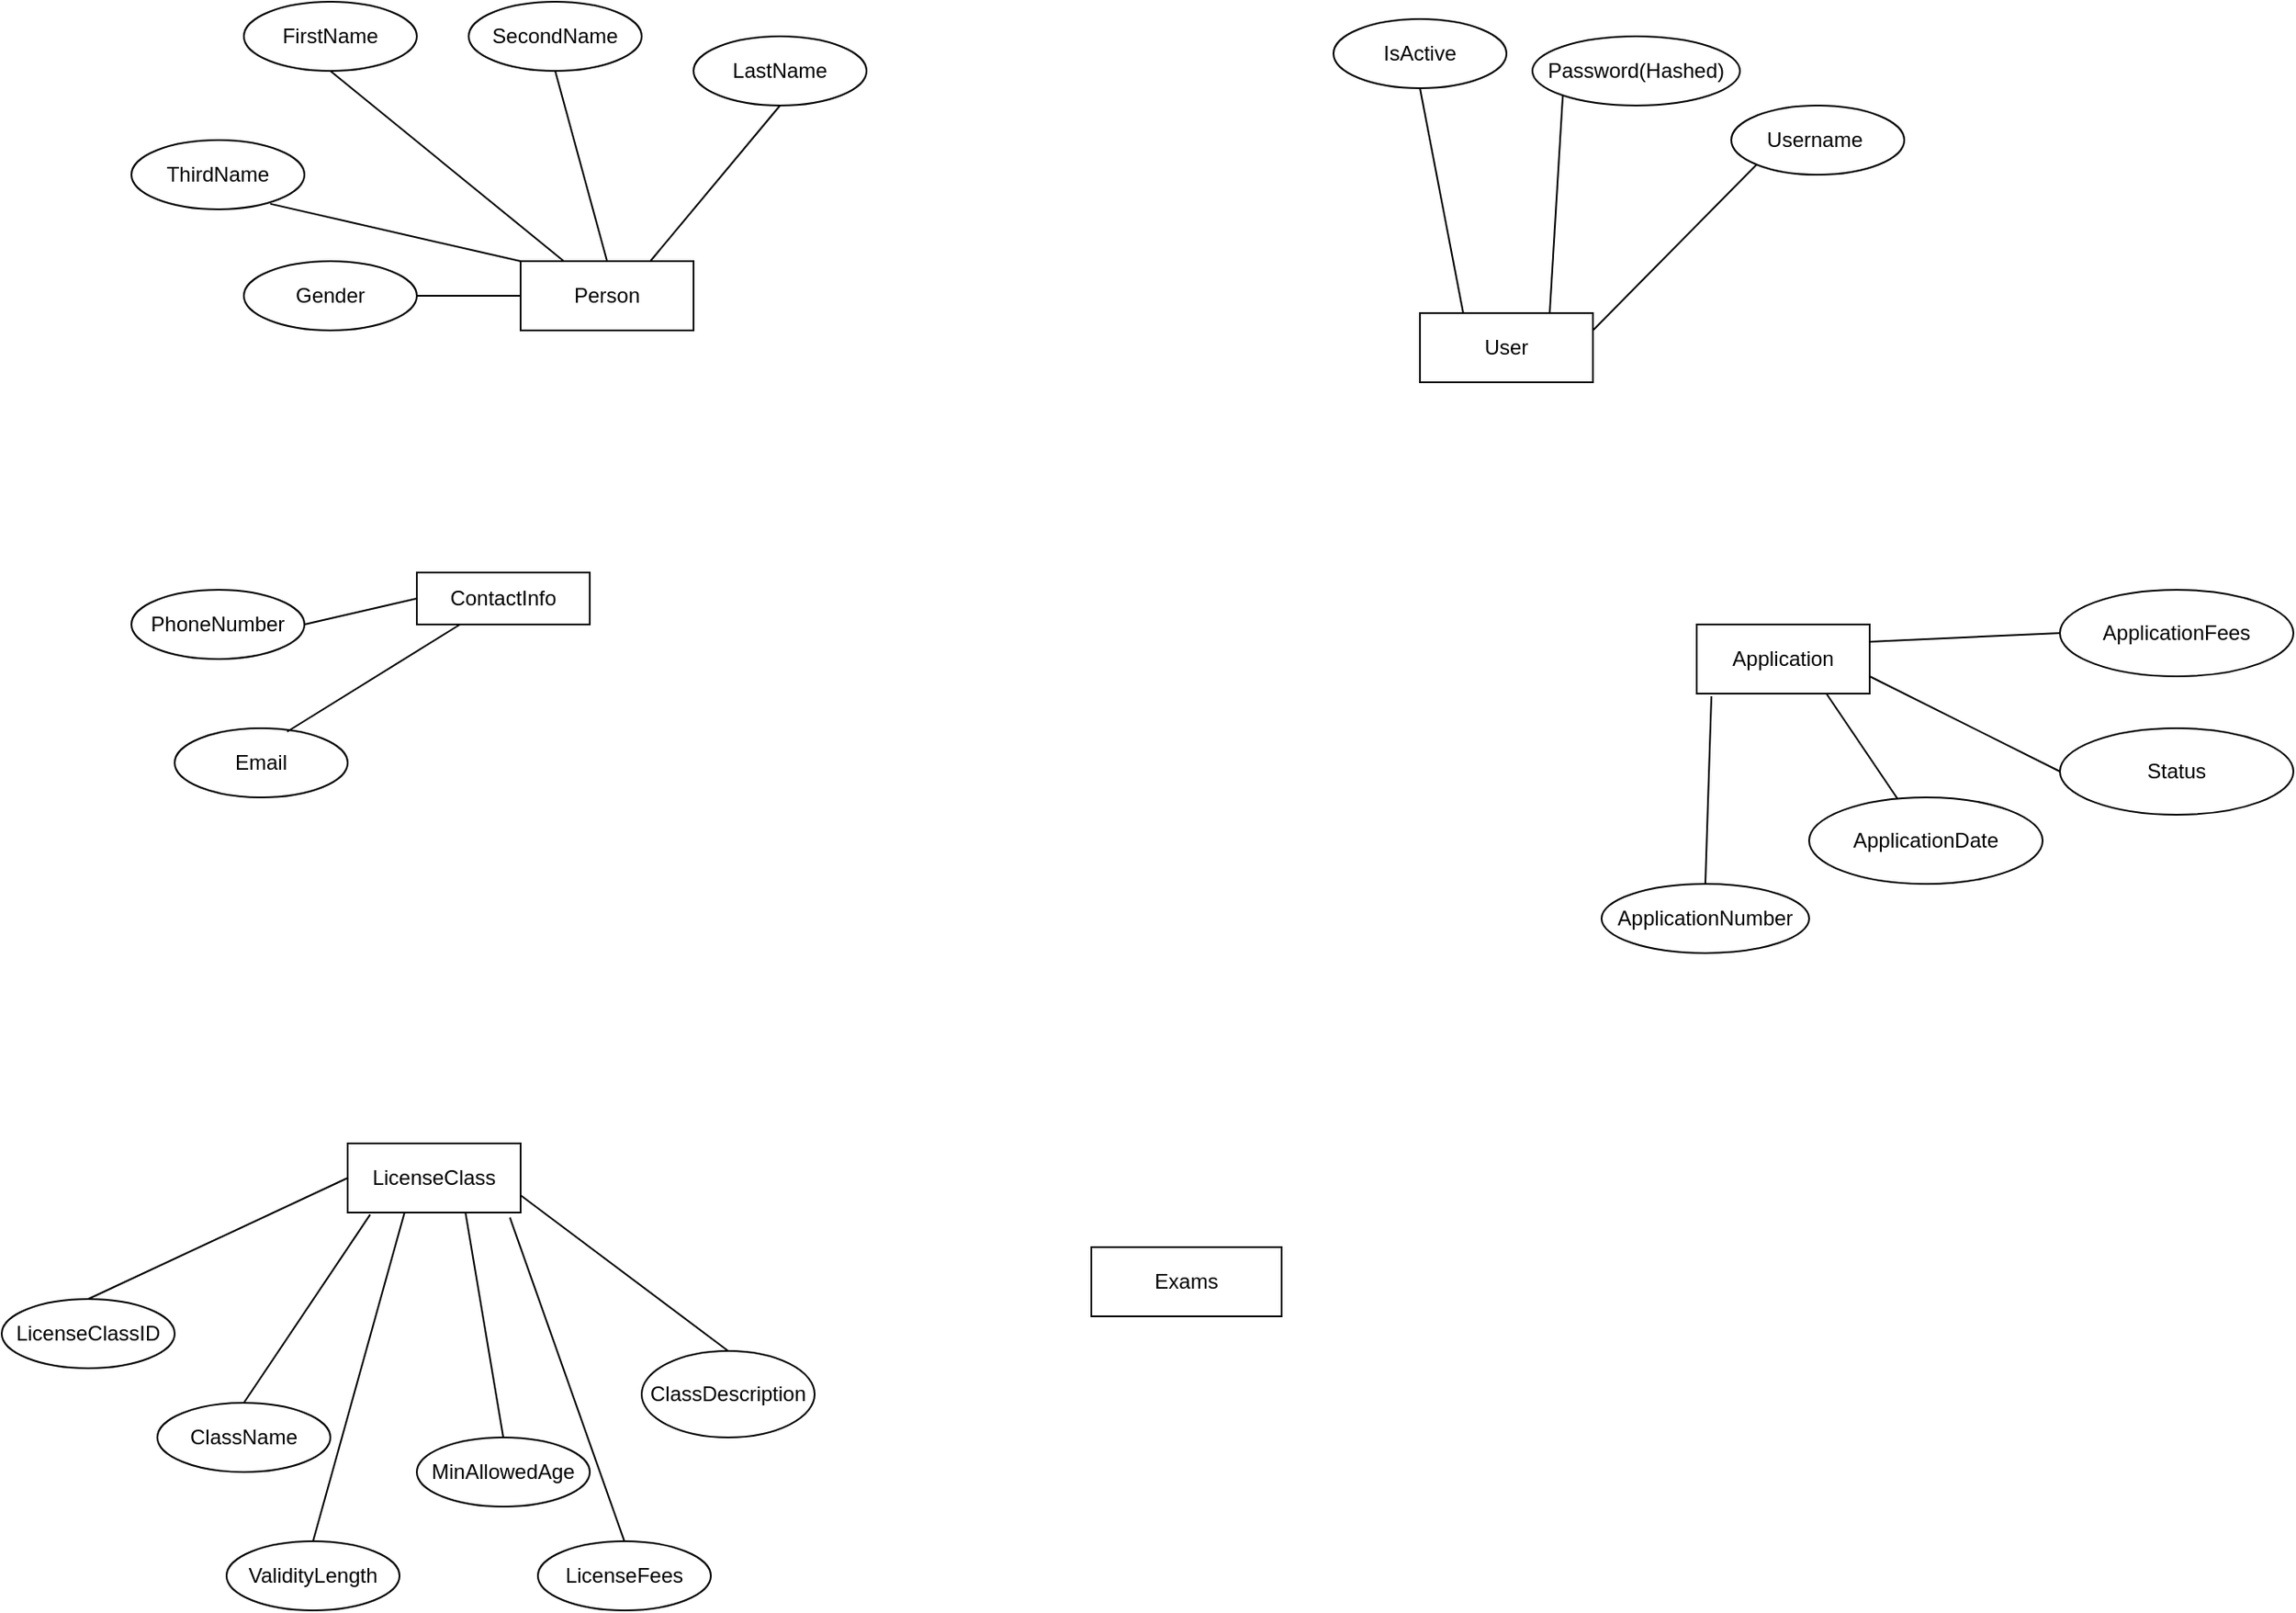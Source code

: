 <mxfile version="24.7.17">
  <diagram name="Page-1" id="gB2DMr0biQ5MFpnPCHbU">
    <mxGraphModel dx="2972" dy="1257" grid="1" gridSize="10" guides="1" tooltips="1" connect="1" arrows="1" fold="1" page="1" pageScale="1" pageWidth="850" pageHeight="1100" math="0" shadow="0">
      <root>
        <mxCell id="0" />
        <mxCell id="1" parent="0" />
        <mxCell id="8ar8h3lFPwf3H2jaZOHm-42" style="rounded=0;orthogonalLoop=1;jettySize=auto;html=1;exitX=0;exitY=0.5;exitDx=0;exitDy=0;endArrow=none;endFill=0;" edge="1" parent="1" source="8ar8h3lFPwf3H2jaZOHm-1" target="8ar8h3lFPwf3H2jaZOHm-13">
          <mxGeometry relative="1" as="geometry" />
        </mxCell>
        <mxCell id="8ar8h3lFPwf3H2jaZOHm-44" style="rounded=0;orthogonalLoop=1;jettySize=auto;html=1;exitX=0.25;exitY=0;exitDx=0;exitDy=0;entryX=0.5;entryY=1;entryDx=0;entryDy=0;endArrow=none;endFill=0;" edge="1" parent="1" source="8ar8h3lFPwf3H2jaZOHm-1" target="8ar8h3lFPwf3H2jaZOHm-9">
          <mxGeometry relative="1" as="geometry" />
        </mxCell>
        <mxCell id="8ar8h3lFPwf3H2jaZOHm-45" style="rounded=0;orthogonalLoop=1;jettySize=auto;html=1;exitX=0.5;exitY=0;exitDx=0;exitDy=0;entryX=0.5;entryY=1;entryDx=0;entryDy=0;endArrow=none;endFill=0;" edge="1" parent="1" source="8ar8h3lFPwf3H2jaZOHm-1" target="8ar8h3lFPwf3H2jaZOHm-10">
          <mxGeometry relative="1" as="geometry" />
        </mxCell>
        <mxCell id="8ar8h3lFPwf3H2jaZOHm-46" style="rounded=0;orthogonalLoop=1;jettySize=auto;html=1;exitX=0.75;exitY=0;exitDx=0;exitDy=0;entryX=0.5;entryY=1;entryDx=0;entryDy=0;endArrow=none;endFill=0;" edge="1" parent="1" source="8ar8h3lFPwf3H2jaZOHm-1" target="8ar8h3lFPwf3H2jaZOHm-12">
          <mxGeometry relative="1" as="geometry" />
        </mxCell>
        <mxCell id="8ar8h3lFPwf3H2jaZOHm-1" value="Person" style="whiteSpace=wrap;html=1;align=center;" vertex="1" parent="1">
          <mxGeometry x="-200" y="210" width="100" height="40" as="geometry" />
        </mxCell>
        <mxCell id="8ar8h3lFPwf3H2jaZOHm-2" value="User" style="whiteSpace=wrap;html=1;align=center;" vertex="1" parent="1">
          <mxGeometry x="320" y="240" width="100" height="40" as="geometry" />
        </mxCell>
        <mxCell id="8ar8h3lFPwf3H2jaZOHm-37" style="rounded=0;orthogonalLoop=1;jettySize=auto;html=1;exitX=0;exitY=1;exitDx=0;exitDy=0;entryX=1;entryY=0.25;entryDx=0;entryDy=0;endArrow=none;endFill=0;" edge="1" parent="1" source="8ar8h3lFPwf3H2jaZOHm-3" target="8ar8h3lFPwf3H2jaZOHm-2">
          <mxGeometry relative="1" as="geometry" />
        </mxCell>
        <mxCell id="8ar8h3lFPwf3H2jaZOHm-3" value="Username&amp;nbsp;" style="ellipse;whiteSpace=wrap;html=1;align=center;" vertex="1" parent="1">
          <mxGeometry x="500" y="120" width="100" height="40" as="geometry" />
        </mxCell>
        <mxCell id="8ar8h3lFPwf3H2jaZOHm-39" style="rounded=0;orthogonalLoop=1;jettySize=auto;html=1;exitX=0.5;exitY=1;exitDx=0;exitDy=0;entryX=0.25;entryY=0;entryDx=0;entryDy=0;endArrow=none;endFill=0;" edge="1" parent="1" source="8ar8h3lFPwf3H2jaZOHm-4" target="8ar8h3lFPwf3H2jaZOHm-2">
          <mxGeometry relative="1" as="geometry" />
        </mxCell>
        <mxCell id="8ar8h3lFPwf3H2jaZOHm-4" value="IsActive" style="ellipse;whiteSpace=wrap;html=1;align=center;" vertex="1" parent="1">
          <mxGeometry x="270" y="70" width="100" height="40" as="geometry" />
        </mxCell>
        <mxCell id="8ar8h3lFPwf3H2jaZOHm-38" style="rounded=0;orthogonalLoop=1;jettySize=auto;html=1;exitX=0;exitY=1;exitDx=0;exitDy=0;entryX=0.75;entryY=0;entryDx=0;entryDy=0;endArrow=none;endFill=0;" edge="1" parent="1" source="8ar8h3lFPwf3H2jaZOHm-5" target="8ar8h3lFPwf3H2jaZOHm-2">
          <mxGeometry relative="1" as="geometry" />
        </mxCell>
        <mxCell id="8ar8h3lFPwf3H2jaZOHm-5" value="Password(Hashed)" style="ellipse;whiteSpace=wrap;html=1;align=center;" vertex="1" parent="1">
          <mxGeometry x="385" y="80" width="120" height="40" as="geometry" />
        </mxCell>
        <mxCell id="8ar8h3lFPwf3H2jaZOHm-9" value="FirstName" style="ellipse;whiteSpace=wrap;html=1;align=center;" vertex="1" parent="1">
          <mxGeometry x="-360" y="60" width="100" height="40" as="geometry" />
        </mxCell>
        <mxCell id="8ar8h3lFPwf3H2jaZOHm-10" value="SecondName" style="ellipse;whiteSpace=wrap;html=1;align=center;" vertex="1" parent="1">
          <mxGeometry x="-230" y="60" width="100" height="40" as="geometry" />
        </mxCell>
        <mxCell id="8ar8h3lFPwf3H2jaZOHm-11" value="ThirdName" style="ellipse;whiteSpace=wrap;html=1;align=center;" vertex="1" parent="1">
          <mxGeometry x="-425" y="140" width="100" height="40" as="geometry" />
        </mxCell>
        <mxCell id="8ar8h3lFPwf3H2jaZOHm-12" value="LastName" style="ellipse;whiteSpace=wrap;html=1;align=center;" vertex="1" parent="1">
          <mxGeometry x="-100" y="80" width="100" height="40" as="geometry" />
        </mxCell>
        <mxCell id="8ar8h3lFPwf3H2jaZOHm-13" value="Gender" style="ellipse;whiteSpace=wrap;html=1;align=center;" vertex="1" parent="1">
          <mxGeometry x="-360" y="210" width="100" height="40" as="geometry" />
        </mxCell>
        <mxCell id="8ar8h3lFPwf3H2jaZOHm-15" value="ContactInfo" style="whiteSpace=wrap;html=1;align=center;" vertex="1" parent="1">
          <mxGeometry x="-260" y="390" width="100" height="30" as="geometry" />
        </mxCell>
        <mxCell id="8ar8h3lFPwf3H2jaZOHm-41" style="rounded=0;orthogonalLoop=1;jettySize=auto;html=1;exitX=1;exitY=0.5;exitDx=0;exitDy=0;entryX=0;entryY=0.5;entryDx=0;entryDy=0;endArrow=none;endFill=0;" edge="1" parent="1" source="8ar8h3lFPwf3H2jaZOHm-16" target="8ar8h3lFPwf3H2jaZOHm-15">
          <mxGeometry relative="1" as="geometry" />
        </mxCell>
        <mxCell id="8ar8h3lFPwf3H2jaZOHm-16" value="PhoneNumber" style="ellipse;whiteSpace=wrap;html=1;align=center;" vertex="1" parent="1">
          <mxGeometry x="-425" y="400" width="100" height="40" as="geometry" />
        </mxCell>
        <mxCell id="8ar8h3lFPwf3H2jaZOHm-17" value="Email" style="ellipse;whiteSpace=wrap;html=1;align=center;" vertex="1" parent="1">
          <mxGeometry x="-400" y="480" width="100" height="40" as="geometry" />
        </mxCell>
        <mxCell id="8ar8h3lFPwf3H2jaZOHm-36" style="rounded=0;orthogonalLoop=1;jettySize=auto;html=1;exitX=0.75;exitY=1;exitDx=0;exitDy=0;endArrow=none;endFill=0;" edge="1" parent="1" source="8ar8h3lFPwf3H2jaZOHm-18" target="8ar8h3lFPwf3H2jaZOHm-20">
          <mxGeometry relative="1" as="geometry" />
        </mxCell>
        <mxCell id="8ar8h3lFPwf3H2jaZOHm-18" value="Application" style="whiteSpace=wrap;html=1;align=center;" vertex="1" parent="1">
          <mxGeometry x="480" y="420" width="100" height="40" as="geometry" />
        </mxCell>
        <mxCell id="8ar8h3lFPwf3H2jaZOHm-19" value="ApplicationNumber" style="ellipse;whiteSpace=wrap;html=1;align=center;" vertex="1" parent="1">
          <mxGeometry x="425" y="570" width="120" height="40" as="geometry" />
        </mxCell>
        <mxCell id="8ar8h3lFPwf3H2jaZOHm-35" style="edgeStyle=orthogonalEdgeStyle;rounded=0;orthogonalLoop=1;jettySize=auto;html=1;exitX=0;exitY=0;exitDx=0;exitDy=0;entryX=0.5;entryY=1;entryDx=0;entryDy=0;strokeColor=none;" edge="1" parent="1" source="8ar8h3lFPwf3H2jaZOHm-20" target="8ar8h3lFPwf3H2jaZOHm-18">
          <mxGeometry relative="1" as="geometry" />
        </mxCell>
        <mxCell id="8ar8h3lFPwf3H2jaZOHm-20" value="ApplicationDate" style="ellipse;whiteSpace=wrap;html=1;align=center;" vertex="1" parent="1">
          <mxGeometry x="545" y="520" width="135" height="50" as="geometry" />
        </mxCell>
        <mxCell id="8ar8h3lFPwf3H2jaZOHm-21" value="LicenseClass" style="whiteSpace=wrap;html=1;align=center;" vertex="1" parent="1">
          <mxGeometry x="-300" y="720" width="100" height="40" as="geometry" />
        </mxCell>
        <mxCell id="8ar8h3lFPwf3H2jaZOHm-50" style="rounded=0;orthogonalLoop=1;jettySize=auto;html=1;exitX=0.5;exitY=0;exitDx=0;exitDy=0;entryX=0;entryY=0.5;entryDx=0;entryDy=0;endArrow=none;endFill=0;" edge="1" parent="1" source="8ar8h3lFPwf3H2jaZOHm-22" target="8ar8h3lFPwf3H2jaZOHm-21">
          <mxGeometry relative="1" as="geometry" />
        </mxCell>
        <mxCell id="8ar8h3lFPwf3H2jaZOHm-22" value="LicenseClassID" style="ellipse;whiteSpace=wrap;html=1;align=center;" vertex="1" parent="1">
          <mxGeometry x="-500" y="810" width="100" height="40" as="geometry" />
        </mxCell>
        <mxCell id="8ar8h3lFPwf3H2jaZOHm-23" value="ClassName" style="ellipse;whiteSpace=wrap;html=1;align=center;" vertex="1" parent="1">
          <mxGeometry x="-410" y="870" width="100" height="40" as="geometry" />
        </mxCell>
        <mxCell id="8ar8h3lFPwf3H2jaZOHm-48" style="rounded=0;orthogonalLoop=1;jettySize=auto;html=1;exitX=0.5;exitY=0;exitDx=0;exitDy=0;entryX=1;entryY=0.75;entryDx=0;entryDy=0;endArrow=none;endFill=0;" edge="1" parent="1" source="8ar8h3lFPwf3H2jaZOHm-24" target="8ar8h3lFPwf3H2jaZOHm-21">
          <mxGeometry relative="1" as="geometry" />
        </mxCell>
        <mxCell id="8ar8h3lFPwf3H2jaZOHm-24" value="ClassDescription" style="ellipse;whiteSpace=wrap;html=1;align=center;" vertex="1" parent="1">
          <mxGeometry x="-130" y="840" width="100" height="50" as="geometry" />
        </mxCell>
        <mxCell id="8ar8h3lFPwf3H2jaZOHm-26" value="MinAllowedAge" style="ellipse;whiteSpace=wrap;html=1;align=center;" vertex="1" parent="1">
          <mxGeometry x="-260" y="890" width="100" height="40" as="geometry" />
        </mxCell>
        <mxCell id="8ar8h3lFPwf3H2jaZOHm-27" value="ValidityLength" style="ellipse;whiteSpace=wrap;html=1;align=center;" vertex="1" parent="1">
          <mxGeometry x="-370" y="950" width="100" height="40" as="geometry" />
        </mxCell>
        <mxCell id="8ar8h3lFPwf3H2jaZOHm-28" value="LicenseFees" style="ellipse;whiteSpace=wrap;html=1;align=center;" vertex="1" parent="1">
          <mxGeometry x="-190" y="950" width="100" height="40" as="geometry" />
        </mxCell>
        <mxCell id="8ar8h3lFPwf3H2jaZOHm-30" value="Exams" style="whiteSpace=wrap;html=1;align=center;" vertex="1" parent="1">
          <mxGeometry x="130" y="780" width="110" height="40" as="geometry" />
        </mxCell>
        <mxCell id="8ar8h3lFPwf3H2jaZOHm-34" style="rounded=0;orthogonalLoop=1;jettySize=auto;html=1;exitX=0.5;exitY=0;exitDx=0;exitDy=0;entryX=0.085;entryY=1.037;entryDx=0;entryDy=0;entryPerimeter=0;endArrow=none;endFill=0;" edge="1" parent="1" source="8ar8h3lFPwf3H2jaZOHm-19" target="8ar8h3lFPwf3H2jaZOHm-18">
          <mxGeometry relative="1" as="geometry" />
        </mxCell>
        <mxCell id="8ar8h3lFPwf3H2jaZOHm-40" style="rounded=0;orthogonalLoop=1;jettySize=auto;html=1;exitX=0.25;exitY=1;exitDx=0;exitDy=0;entryX=0.65;entryY=0.05;entryDx=0;entryDy=0;entryPerimeter=0;endArrow=none;endFill=0;" edge="1" parent="1" source="8ar8h3lFPwf3H2jaZOHm-15" target="8ar8h3lFPwf3H2jaZOHm-17">
          <mxGeometry relative="1" as="geometry" />
        </mxCell>
        <mxCell id="8ar8h3lFPwf3H2jaZOHm-43" style="rounded=0;orthogonalLoop=1;jettySize=auto;html=1;exitX=0;exitY=0;exitDx=0;exitDy=0;entryX=0.802;entryY=0.92;entryDx=0;entryDy=0;entryPerimeter=0;endArrow=none;endFill=0;" edge="1" parent="1" source="8ar8h3lFPwf3H2jaZOHm-1" target="8ar8h3lFPwf3H2jaZOHm-11">
          <mxGeometry relative="1" as="geometry" />
        </mxCell>
        <mxCell id="8ar8h3lFPwf3H2jaZOHm-47" style="rounded=0;orthogonalLoop=1;jettySize=auto;html=1;exitX=0.5;exitY=0;exitDx=0;exitDy=0;entryX=0.682;entryY=1.01;entryDx=0;entryDy=0;entryPerimeter=0;endArrow=none;endFill=0;" edge="1" parent="1" source="8ar8h3lFPwf3H2jaZOHm-26" target="8ar8h3lFPwf3H2jaZOHm-21">
          <mxGeometry relative="1" as="geometry" />
        </mxCell>
        <mxCell id="8ar8h3lFPwf3H2jaZOHm-49" style="rounded=0;orthogonalLoop=1;jettySize=auto;html=1;exitX=0.5;exitY=0;exitDx=0;exitDy=0;entryX=0.13;entryY=1.03;entryDx=0;entryDy=0;entryPerimeter=0;endArrow=none;endFill=0;" edge="1" parent="1" source="8ar8h3lFPwf3H2jaZOHm-23" target="8ar8h3lFPwf3H2jaZOHm-21">
          <mxGeometry relative="1" as="geometry" />
        </mxCell>
        <mxCell id="8ar8h3lFPwf3H2jaZOHm-51" style="rounded=0;orthogonalLoop=1;jettySize=auto;html=1;exitX=0.5;exitY=0;exitDx=0;exitDy=0;entryX=0.33;entryY=0.99;entryDx=0;entryDy=0;entryPerimeter=0;endArrow=none;endFill=0;" edge="1" parent="1" source="8ar8h3lFPwf3H2jaZOHm-27" target="8ar8h3lFPwf3H2jaZOHm-21">
          <mxGeometry relative="1" as="geometry" />
        </mxCell>
        <mxCell id="8ar8h3lFPwf3H2jaZOHm-52" style="rounded=0;orthogonalLoop=1;jettySize=auto;html=1;exitX=0.5;exitY=0;exitDx=0;exitDy=0;entryX=0.938;entryY=1.07;entryDx=0;entryDy=0;entryPerimeter=0;endArrow=none;endFill=0;" edge="1" parent="1" source="8ar8h3lFPwf3H2jaZOHm-28" target="8ar8h3lFPwf3H2jaZOHm-21">
          <mxGeometry relative="1" as="geometry" />
        </mxCell>
        <mxCell id="8ar8h3lFPwf3H2jaZOHm-58" style="rounded=0;orthogonalLoop=1;jettySize=auto;html=1;exitX=0;exitY=0.5;exitDx=0;exitDy=0;entryX=1;entryY=0.75;entryDx=0;entryDy=0;endArrow=none;endFill=0;" edge="1" parent="1" source="8ar8h3lFPwf3H2jaZOHm-54" target="8ar8h3lFPwf3H2jaZOHm-18">
          <mxGeometry relative="1" as="geometry" />
        </mxCell>
        <mxCell id="8ar8h3lFPwf3H2jaZOHm-54" value="Status" style="ellipse;whiteSpace=wrap;html=1;align=center;" vertex="1" parent="1">
          <mxGeometry x="690" y="480" width="135" height="50" as="geometry" />
        </mxCell>
        <mxCell id="8ar8h3lFPwf3H2jaZOHm-57" style="rounded=0;orthogonalLoop=1;jettySize=auto;html=1;exitX=0;exitY=0.5;exitDx=0;exitDy=0;entryX=1;entryY=0.25;entryDx=0;entryDy=0;endArrow=none;endFill=0;" edge="1" parent="1" source="8ar8h3lFPwf3H2jaZOHm-55" target="8ar8h3lFPwf3H2jaZOHm-18">
          <mxGeometry relative="1" as="geometry" />
        </mxCell>
        <mxCell id="8ar8h3lFPwf3H2jaZOHm-55" value="ApplicationFees" style="ellipse;whiteSpace=wrap;html=1;align=center;" vertex="1" parent="1">
          <mxGeometry x="690" y="400" width="135" height="50" as="geometry" />
        </mxCell>
      </root>
    </mxGraphModel>
  </diagram>
</mxfile>
